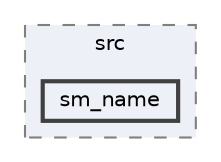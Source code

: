 digraph "smacc2_performance_tools/_smacc2_sm_template/src/sm_name"
{
 // LATEX_PDF_SIZE
  bgcolor="transparent";
  edge [fontname=Helvetica,fontsize=10,labelfontname=Helvetica,labelfontsize=10];
  node [fontname=Helvetica,fontsize=10,shape=box,height=0.2,width=0.4];
  compound=true
  subgraph clusterdir_35c48257566775d7a36c0cf4b6b91c6f {
    graph [ bgcolor="#edf0f7", pencolor="grey50", label="src", fontname=Helvetica,fontsize=10 style="filled,dashed", URL="dir_35c48257566775d7a36c0cf4b6b91c6f.html",tooltip=""]
  dir_4c70fd45346d7d11e8438c62e179000c [label="sm_name", fillcolor="#edf0f7", color="grey25", style="filled,bold", URL="dir_4c70fd45346d7d11e8438c62e179000c.html",tooltip=""];
  }
}
